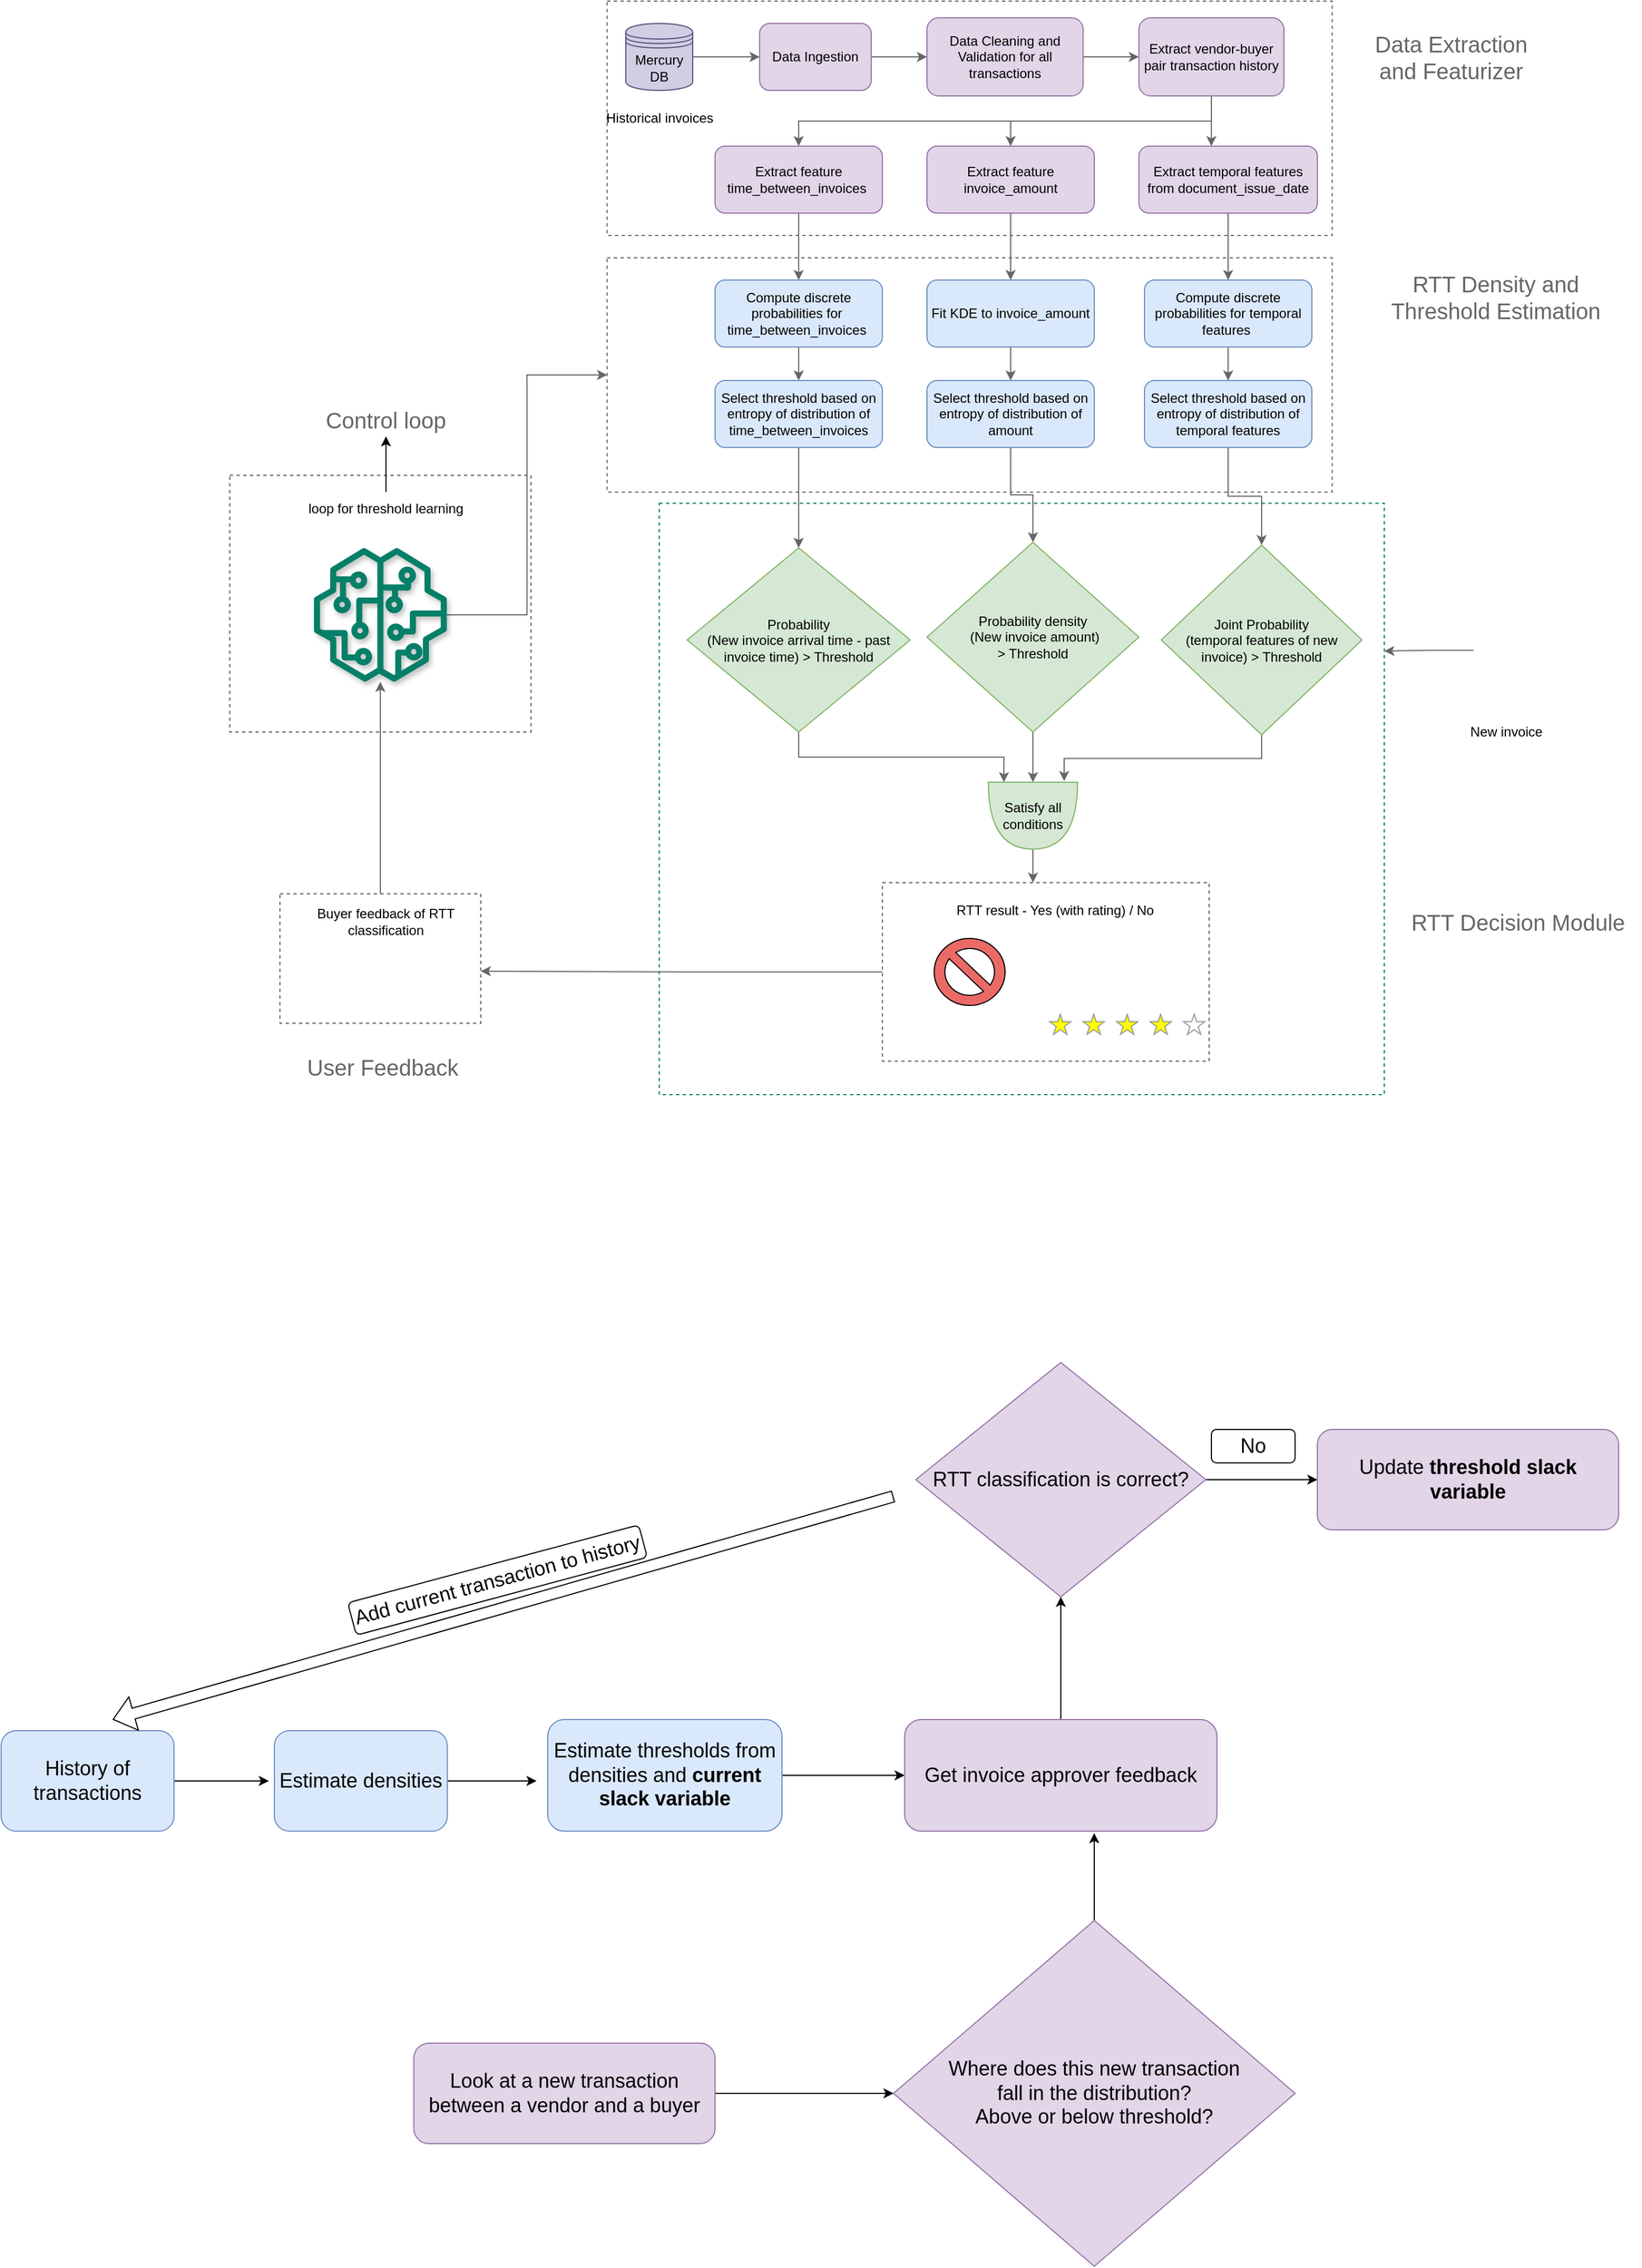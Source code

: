<mxfile version="20.8.1" type="github">
  <diagram id="jMy0ykbAIKn8LCZmr7I-" name="Page-1">
    <mxGraphModel dx="2764" dy="1112" grid="1" gridSize="10" guides="1" tooltips="1" connect="1" arrows="1" fold="1" page="1" pageScale="1" pageWidth="850" pageHeight="1100" math="0" shadow="0">
      <root>
        <mxCell id="0" />
        <mxCell id="1" parent="0" />
        <mxCell id="EQqH4Co6svBI0GmpRuIl-45" value="" style="rounded=0;whiteSpace=wrap;html=1;dashed=1;labelBackgroundColor=none;strokeWidth=1;fillColor=none;strokeColor=#666666;" parent="1" vertex="1">
          <mxGeometry x="53.25" y="40" width="650" height="210" as="geometry" />
        </mxCell>
        <mxCell id="EQqH4Co6svBI0GmpRuIl-46" value="" style="rounded=0;whiteSpace=wrap;html=1;dashed=1;labelBackgroundColor=none;strokeWidth=1;fillColor=none;strokeColor=#067F68;" parent="1" vertex="1">
          <mxGeometry x="100" y="490" width="650" height="530" as="geometry" />
        </mxCell>
        <mxCell id="EQqH4Co6svBI0GmpRuIl-79" style="edgeStyle=orthogonalEdgeStyle;rounded=0;orthogonalLoop=1;jettySize=auto;html=1;entryX=1;entryY=0.598;entryDx=0;entryDy=0;entryPerimeter=0;strokeColor=#666666;fontColor=#000000;" parent="1" source="EQqH4Co6svBI0GmpRuIl-50" target="EQqH4Co6svBI0GmpRuIl-54" edge="1">
          <mxGeometry relative="1" as="geometry" />
        </mxCell>
        <mxCell id="EQqH4Co6svBI0GmpRuIl-50" value="" style="rounded=0;whiteSpace=wrap;html=1;dashed=1;labelBackgroundColor=none;strokeWidth=1;fillColor=none;strokeColor=#666666;align=left;" parent="1" vertex="1">
          <mxGeometry x="300" y="830" width="293" height="160" as="geometry" />
        </mxCell>
        <mxCell id="EQqH4Co6svBI0GmpRuIl-48" value="" style="rounded=0;whiteSpace=wrap;html=1;dashed=1;labelBackgroundColor=none;strokeWidth=1;fillColor=none;strokeColor=#666666;" parent="1" vertex="1">
          <mxGeometry x="53.25" y="270" width="650" height="210" as="geometry" />
        </mxCell>
        <mxCell id="EQqH4Co6svBI0GmpRuIl-81" style="edgeStyle=orthogonalEdgeStyle;rounded=0;orthogonalLoop=1;jettySize=auto;html=1;entryX=0;entryY=0.5;entryDx=0;entryDy=0;strokeColor=#666666;fontColor=#000000;" parent="1" source="EQqH4Co6svBI0GmpRuIl-1" target="EQqH4Co6svBI0GmpRuIl-4" edge="1">
          <mxGeometry relative="1" as="geometry" />
        </mxCell>
        <mxCell id="EQqH4Co6svBI0GmpRuIl-1" value="Data Ingestion" style="rounded=1;whiteSpace=wrap;html=1;fillColor=#e1d5e7;strokeColor=#9673a6;" parent="1" vertex="1">
          <mxGeometry x="190" y="60" width="100" height="60" as="geometry" />
        </mxCell>
        <mxCell id="EQqH4Co6svBI0GmpRuIl-80" style="edgeStyle=orthogonalEdgeStyle;rounded=0;orthogonalLoop=1;jettySize=auto;html=1;strokeColor=#666666;fontColor=#000000;" parent="1" source="EQqH4Co6svBI0GmpRuIl-3" target="EQqH4Co6svBI0GmpRuIl-1" edge="1">
          <mxGeometry relative="1" as="geometry" />
        </mxCell>
        <mxCell id="EQqH4Co6svBI0GmpRuIl-3" value="Mercury DB" style="shape=datastore;whiteSpace=wrap;html=1;fillColor=#d0cee2;strokeColor=#56517e;" parent="1" vertex="1">
          <mxGeometry x="70" y="60" width="60" height="60" as="geometry" />
        </mxCell>
        <mxCell id="EQqH4Co6svBI0GmpRuIl-82" style="edgeStyle=orthogonalEdgeStyle;rounded=0;orthogonalLoop=1;jettySize=auto;html=1;entryX=0;entryY=0.5;entryDx=0;entryDy=0;strokeColor=#666666;fontColor=#000000;" parent="1" source="EQqH4Co6svBI0GmpRuIl-4" target="EQqH4Co6svBI0GmpRuIl-5" edge="1">
          <mxGeometry relative="1" as="geometry" />
        </mxCell>
        <mxCell id="EQqH4Co6svBI0GmpRuIl-4" value="Data Cleaning and Validation for all transactions" style="rounded=1;whiteSpace=wrap;html=1;fillColor=#e1d5e7;strokeColor=#9673a6;" parent="1" vertex="1">
          <mxGeometry x="340" y="55" width="140" height="70" as="geometry" />
        </mxCell>
        <mxCell id="EQqH4Co6svBI0GmpRuIl-83" style="edgeStyle=orthogonalEdgeStyle;rounded=0;orthogonalLoop=1;jettySize=auto;html=1;entryX=0.406;entryY=0;entryDx=0;entryDy=0;entryPerimeter=0;strokeColor=#666666;fontColor=#000000;" parent="1" source="EQqH4Co6svBI0GmpRuIl-5" target="EQqH4Co6svBI0GmpRuIl-7" edge="1">
          <mxGeometry relative="1" as="geometry" />
        </mxCell>
        <mxCell id="EQqH4Co6svBI0GmpRuIl-84" style="edgeStyle=orthogonalEdgeStyle;rounded=0;orthogonalLoop=1;jettySize=auto;html=1;exitX=0.5;exitY=1;exitDx=0;exitDy=0;strokeColor=#666666;fontColor=#000000;" parent="1" source="EQqH4Co6svBI0GmpRuIl-5" target="EQqH4Co6svBI0GmpRuIl-6" edge="1">
          <mxGeometry relative="1" as="geometry" />
        </mxCell>
        <mxCell id="EQqH4Co6svBI0GmpRuIl-85" style="edgeStyle=orthogonalEdgeStyle;rounded=0;orthogonalLoop=1;jettySize=auto;html=1;exitX=0.5;exitY=1;exitDx=0;exitDy=0;entryX=0.5;entryY=0;entryDx=0;entryDy=0;strokeColor=#666666;fontColor=#000000;" parent="1" source="EQqH4Co6svBI0GmpRuIl-5" target="EQqH4Co6svBI0GmpRuIl-9" edge="1">
          <mxGeometry relative="1" as="geometry" />
        </mxCell>
        <mxCell id="EQqH4Co6svBI0GmpRuIl-5" value="Extract vendor-buyer pair transaction history" style="rounded=1;whiteSpace=wrap;html=1;fillColor=#e1d5e7;strokeColor=#9673a6;" parent="1" vertex="1">
          <mxGeometry x="530" y="55" width="130" height="70" as="geometry" />
        </mxCell>
        <mxCell id="EQqH4Co6svBI0GmpRuIl-87" style="edgeStyle=orthogonalEdgeStyle;rounded=0;orthogonalLoop=1;jettySize=auto;html=1;entryX=0.5;entryY=0;entryDx=0;entryDy=0;strokeColor=#666666;fontColor=#000000;" parent="1" source="EQqH4Co6svBI0GmpRuIl-6" target="EQqH4Co6svBI0GmpRuIl-10" edge="1">
          <mxGeometry relative="1" as="geometry" />
        </mxCell>
        <mxCell id="EQqH4Co6svBI0GmpRuIl-6" value="Extract feature time_between_invoices&amp;nbsp;" style="rounded=1;whiteSpace=wrap;html=1;fillColor=#e1d5e7;strokeColor=#9673a6;" parent="1" vertex="1">
          <mxGeometry x="150" y="170" width="150" height="60" as="geometry" />
        </mxCell>
        <mxCell id="EQqH4Co6svBI0GmpRuIl-89" style="edgeStyle=orthogonalEdgeStyle;rounded=0;orthogonalLoop=1;jettySize=auto;html=1;entryX=0.5;entryY=0;entryDx=0;entryDy=0;strokeColor=#666666;fontColor=#000000;" parent="1" source="EQqH4Co6svBI0GmpRuIl-7" target="EQqH4Co6svBI0GmpRuIl-11" edge="1">
          <mxGeometry relative="1" as="geometry" />
        </mxCell>
        <mxCell id="EQqH4Co6svBI0GmpRuIl-7" value="Extract temporal features from document_issue_date" style="rounded=1;whiteSpace=wrap;html=1;fillColor=#e1d5e7;strokeColor=#9673a6;" parent="1" vertex="1">
          <mxGeometry x="530" y="170" width="160" height="60" as="geometry" />
        </mxCell>
        <mxCell id="EQqH4Co6svBI0GmpRuIl-92" style="edgeStyle=orthogonalEdgeStyle;rounded=0;orthogonalLoop=1;jettySize=auto;html=1;strokeColor=#666666;fontColor=#000000;" parent="1" source="EQqH4Co6svBI0GmpRuIl-8" target="EQqH4Co6svBI0GmpRuIl-14" edge="1">
          <mxGeometry relative="1" as="geometry" />
        </mxCell>
        <mxCell id="EQqH4Co6svBI0GmpRuIl-8" value="Fit KDE to invoice_amount" style="rounded=1;whiteSpace=wrap;html=1;fillColor=#dae8fc;strokeColor=#6c8ebf;" parent="1" vertex="1">
          <mxGeometry x="340" y="290" width="150" height="60" as="geometry" />
        </mxCell>
        <mxCell id="EQqH4Co6svBI0GmpRuIl-88" style="edgeStyle=orthogonalEdgeStyle;rounded=0;orthogonalLoop=1;jettySize=auto;html=1;entryX=0.5;entryY=0;entryDx=0;entryDy=0;strokeColor=#666666;fontColor=#000000;" parent="1" source="EQqH4Co6svBI0GmpRuIl-9" target="EQqH4Co6svBI0GmpRuIl-8" edge="1">
          <mxGeometry relative="1" as="geometry" />
        </mxCell>
        <mxCell id="EQqH4Co6svBI0GmpRuIl-9" value="Extract feature invoice_amount" style="rounded=1;whiteSpace=wrap;html=1;fillColor=#e1d5e7;strokeColor=#9673a6;" parent="1" vertex="1">
          <mxGeometry x="340" y="170" width="150" height="60" as="geometry" />
        </mxCell>
        <mxCell id="EQqH4Co6svBI0GmpRuIl-91" style="edgeStyle=orthogonalEdgeStyle;rounded=0;orthogonalLoop=1;jettySize=auto;html=1;entryX=0.5;entryY=0;entryDx=0;entryDy=0;strokeColor=#666666;fontColor=#000000;" parent="1" source="EQqH4Co6svBI0GmpRuIl-10" target="EQqH4Co6svBI0GmpRuIl-12" edge="1">
          <mxGeometry relative="1" as="geometry" />
        </mxCell>
        <mxCell id="EQqH4Co6svBI0GmpRuIl-10" value="Compute discrete probabilities for&amp;nbsp; time_between_invoices&amp;nbsp;" style="rounded=1;whiteSpace=wrap;html=1;fillColor=#dae8fc;strokeColor=#6c8ebf;" parent="1" vertex="1">
          <mxGeometry x="150" y="290" width="150" height="60" as="geometry" />
        </mxCell>
        <mxCell id="EQqH4Co6svBI0GmpRuIl-93" style="edgeStyle=orthogonalEdgeStyle;rounded=0;orthogonalLoop=1;jettySize=auto;html=1;strokeColor=#666666;fontColor=#000000;" parent="1" source="EQqH4Co6svBI0GmpRuIl-11" target="EQqH4Co6svBI0GmpRuIl-13" edge="1">
          <mxGeometry relative="1" as="geometry" />
        </mxCell>
        <mxCell id="EQqH4Co6svBI0GmpRuIl-11" value="Compute discrete probabilities for temporal features&amp;nbsp;" style="rounded=1;whiteSpace=wrap;html=1;fillColor=#dae8fc;strokeColor=#6c8ebf;" parent="1" vertex="1">
          <mxGeometry x="535" y="290" width="150" height="60" as="geometry" />
        </mxCell>
        <mxCell id="EQqH4Co6svBI0GmpRuIl-94" style="edgeStyle=orthogonalEdgeStyle;rounded=0;orthogonalLoop=1;jettySize=auto;html=1;entryX=0.5;entryY=0;entryDx=0;entryDy=0;strokeColor=#666666;fontColor=#000000;" parent="1" source="EQqH4Co6svBI0GmpRuIl-12" target="EQqH4Co6svBI0GmpRuIl-15" edge="1">
          <mxGeometry relative="1" as="geometry" />
        </mxCell>
        <mxCell id="EQqH4Co6svBI0GmpRuIl-12" value="Select threshold based on entropy of distribution of time_between_invoices" style="rounded=1;whiteSpace=wrap;html=1;fillColor=#dae8fc;strokeColor=#6c8ebf;" parent="1" vertex="1">
          <mxGeometry x="150" y="380" width="150" height="60" as="geometry" />
        </mxCell>
        <mxCell id="EQqH4Co6svBI0GmpRuIl-96" style="edgeStyle=orthogonalEdgeStyle;rounded=0;orthogonalLoop=1;jettySize=auto;html=1;entryX=0.5;entryY=0;entryDx=0;entryDy=0;strokeColor=#666666;fontColor=#000000;" parent="1" source="EQqH4Co6svBI0GmpRuIl-13" target="EQqH4Co6svBI0GmpRuIl-16" edge="1">
          <mxGeometry relative="1" as="geometry" />
        </mxCell>
        <mxCell id="EQqH4Co6svBI0GmpRuIl-13" value="Select threshold based on entropy of distribution of temporal features" style="rounded=1;whiteSpace=wrap;html=1;fillColor=#dae8fc;strokeColor=#6c8ebf;" parent="1" vertex="1">
          <mxGeometry x="535" y="380" width="150" height="60" as="geometry" />
        </mxCell>
        <mxCell id="EQqH4Co6svBI0GmpRuIl-95" style="edgeStyle=orthogonalEdgeStyle;rounded=0;orthogonalLoop=1;jettySize=auto;html=1;strokeColor=#666666;fontColor=#000000;" parent="1" source="EQqH4Co6svBI0GmpRuIl-14" target="EQqH4Co6svBI0GmpRuIl-19" edge="1">
          <mxGeometry relative="1" as="geometry" />
        </mxCell>
        <mxCell id="EQqH4Co6svBI0GmpRuIl-14" value="Select threshold based on entropy of distribution of amount" style="rounded=1;whiteSpace=wrap;html=1;fillColor=#dae8fc;strokeColor=#6c8ebf;" parent="1" vertex="1">
          <mxGeometry x="340" y="380" width="150" height="60" as="geometry" />
        </mxCell>
        <mxCell id="EQqH4Co6svBI0GmpRuIl-38" style="edgeStyle=orthogonalEdgeStyle;rounded=0;orthogonalLoop=1;jettySize=auto;html=1;exitX=0.5;exitY=1;exitDx=0;exitDy=0;entryX=0;entryY=0.825;entryDx=0;entryDy=0;entryPerimeter=0;strokeColor=#666666;" parent="1" source="EQqH4Co6svBI0GmpRuIl-15" target="EQqH4Co6svBI0GmpRuIl-27" edge="1">
          <mxGeometry relative="1" as="geometry" />
        </mxCell>
        <mxCell id="EQqH4Co6svBI0GmpRuIl-15" value="Probability&lt;br&gt;(New invoice arrival time - past invoice time) &amp;gt; Threshold" style="rhombus;whiteSpace=wrap;html=1;fillColor=#d5e8d4;strokeColor=#82b366;" parent="1" vertex="1">
          <mxGeometry x="125" y="530" width="200" height="165" as="geometry" />
        </mxCell>
        <mxCell id="EQqH4Co6svBI0GmpRuIl-39" style="edgeStyle=orthogonalEdgeStyle;rounded=0;orthogonalLoop=1;jettySize=auto;html=1;exitX=0.5;exitY=1;exitDx=0;exitDy=0;entryX=-0.017;entryY=0.15;entryDx=0;entryDy=0;entryPerimeter=0;strokeColor=#666666;" parent="1" source="EQqH4Co6svBI0GmpRuIl-16" target="EQqH4Co6svBI0GmpRuIl-27" edge="1">
          <mxGeometry relative="1" as="geometry" />
        </mxCell>
        <mxCell id="EQqH4Co6svBI0GmpRuIl-16" value="Joint Probability&lt;br&gt;(temporal features of new invoice) &amp;gt; Threshold" style="rhombus;whiteSpace=wrap;html=1;fillColor=#d5e8d4;strokeColor=#82b366;" parent="1" vertex="1">
          <mxGeometry x="550" y="527.5" width="180" height="170" as="geometry" />
        </mxCell>
        <mxCell id="EQqH4Co6svBI0GmpRuIl-37" style="edgeStyle=orthogonalEdgeStyle;rounded=0;orthogonalLoop=1;jettySize=auto;html=1;exitX=0.5;exitY=1;exitDx=0;exitDy=0;entryX=0;entryY=0.5;entryDx=0;entryDy=0;entryPerimeter=0;strokeColor=#666666;" parent="1" source="EQqH4Co6svBI0GmpRuIl-19" target="EQqH4Co6svBI0GmpRuIl-27" edge="1">
          <mxGeometry relative="1" as="geometry" />
        </mxCell>
        <mxCell id="EQqH4Co6svBI0GmpRuIl-19" value="Probability density&lt;br&gt;&amp;nbsp;(New invoice amount) &lt;br&gt;&amp;gt; Threshold" style="rhombus;whiteSpace=wrap;html=1;fillColor=#d5e8d4;strokeColor=#82b366;" parent="1" vertex="1">
          <mxGeometry x="340" y="525" width="190" height="170" as="geometry" />
        </mxCell>
        <mxCell id="EQqH4Co6svBI0GmpRuIl-22" value="New invoice" style="text;html=1;align=center;verticalAlign=middle;resizable=0;points=[];autosize=1;strokeColor=none;fillColor=none;" parent="1" vertex="1">
          <mxGeometry x="814" y="680" width="90" height="30" as="geometry" />
        </mxCell>
        <mxCell id="EQqH4Co6svBI0GmpRuIl-24" style="edgeStyle=orthogonalEdgeStyle;rounded=0;orthogonalLoop=1;jettySize=auto;html=1;exitX=0.5;exitY=1;exitDx=0;exitDy=0;" parent="1" source="EQqH4Co6svBI0GmpRuIl-19" target="EQqH4Co6svBI0GmpRuIl-19" edge="1">
          <mxGeometry relative="1" as="geometry" />
        </mxCell>
        <mxCell id="EQqH4Co6svBI0GmpRuIl-75" style="edgeStyle=orthogonalEdgeStyle;rounded=0;orthogonalLoop=1;jettySize=auto;html=1;entryX=0.461;entryY=0;entryDx=0;entryDy=0;entryPerimeter=0;strokeColor=#666666;fontColor=#000000;" parent="1" source="EQqH4Co6svBI0GmpRuIl-27" target="EQqH4Co6svBI0GmpRuIl-50" edge="1">
          <mxGeometry relative="1" as="geometry" />
        </mxCell>
        <mxCell id="EQqH4Co6svBI0GmpRuIl-27" value="Satisfy all conditions" style="shape=or;whiteSpace=wrap;html=1;direction=south;fillColor=#d5e8d4;strokeColor=#82b366;" parent="1" vertex="1">
          <mxGeometry x="395" y="740" width="80" height="60" as="geometry" />
        </mxCell>
        <mxCell id="EQqH4Co6svBI0GmpRuIl-35" value="" style="shape=image;html=1;verticalAlign=top;verticalLabelPosition=bottom;labelBackgroundColor=#ffffff;imageAspect=0;aspect=fixed;image=https://cdn4.iconfinder.com/data/icons/web-ui-color/128/Checkmark-128.png" parent="1" vertex="1">
          <mxGeometry x="490" y="880" width="60" height="60" as="geometry" />
        </mxCell>
        <mxCell id="EQqH4Co6svBI0GmpRuIl-40" value="" style="verticalLabelPosition=bottom;verticalAlign=top;html=1;shape=mxgraph.basic.no_symbol;fillColor=#EA6B66;" parent="1" vertex="1">
          <mxGeometry x="346.5" y="880" width="63.5" height="60" as="geometry" />
        </mxCell>
        <mxCell id="EQqH4Co6svBI0GmpRuIl-42" value="" style="verticalLabelPosition=bottom;shadow=0;dashed=0;align=center;html=1;verticalAlign=top;strokeWidth=1;shape=mxgraph.mockup.misc.rating;strokeColor=#999999;fillColor=#ffff00;emptyFillColor=#ffffff;grade=4;ratingScale=5;ratingStyle=star;" parent="1" vertex="1">
          <mxGeometry x="450" y="948" width="140" height="20" as="geometry" />
        </mxCell>
        <mxCell id="EQqH4Co6svBI0GmpRuIl-52" value="" style="shape=image;html=1;verticalAlign=top;verticalLabelPosition=bottom;labelBackgroundColor=#ffffff;imageAspect=0;aspect=fixed;image=https://cdn4.iconfinder.com/data/icons/evil-icons-user-interface/64/like-128.png;dashed=1;strokeWidth=1;fillColor=none;direction=west;" parent="1" vertex="1">
          <mxGeometry x="-142" y="890" width="70" height="70" as="geometry" />
        </mxCell>
        <mxCell id="EQqH4Co6svBI0GmpRuIl-53" value="" style="shape=image;html=1;verticalAlign=top;verticalLabelPosition=bottom;labelBackgroundColor=#ffffff;imageAspect=0;aspect=fixed;image=https://cdn4.iconfinder.com/data/icons/evil-icons-user-interface/64/like-128.png;dashed=1;strokeWidth=1;fillColor=none;" parent="1" vertex="1">
          <mxGeometry x="-220" y="880" width="70" height="70" as="geometry" />
        </mxCell>
        <mxCell id="EQqH4Co6svBI0GmpRuIl-64" style="edgeStyle=orthogonalEdgeStyle;rounded=0;orthogonalLoop=1;jettySize=auto;html=1;exitX=0.5;exitY=0;exitDx=0;exitDy=0;fontColor=#A680B8;strokeColor=#666666;" parent="1" source="EQqH4Co6svBI0GmpRuIl-54" target="EQqH4Co6svBI0GmpRuIl-57" edge="1">
          <mxGeometry relative="1" as="geometry" />
        </mxCell>
        <mxCell id="EQqH4Co6svBI0GmpRuIl-54" value="" style="rounded=0;whiteSpace=wrap;html=1;dashed=1;labelBackgroundColor=none;strokeWidth=1;fillColor=none;strokeColor=#666666;" parent="1" vertex="1">
          <mxGeometry x="-240" y="840" width="180" height="116" as="geometry" />
        </mxCell>
        <mxCell id="EQqH4Co6svBI0GmpRuIl-66" style="edgeStyle=orthogonalEdgeStyle;rounded=0;orthogonalLoop=1;jettySize=auto;html=1;entryX=0;entryY=0.5;entryDx=0;entryDy=0;fontColor=#A680B8;strokeColor=#666666;" parent="1" source="EQqH4Co6svBI0GmpRuIl-57" target="EQqH4Co6svBI0GmpRuIl-48" edge="1">
          <mxGeometry relative="1" as="geometry" />
        </mxCell>
        <mxCell id="EQqH4Co6svBI0GmpRuIl-57" value="" style="sketch=0;outlineConnect=0;fontColor=#232F3E;gradientColor=none;fillColor=#067F68;strokeColor=none;dashed=0;verticalLabelPosition=bottom;verticalAlign=top;align=center;html=1;fontSize=12;fontStyle=0;aspect=fixed;pointerEvents=1;shape=mxgraph.aws4.sagemaker_model;rounded=0;shadow=1;glass=1;labelBackgroundColor=none;strokeWidth=1;" parent="1" vertex="1">
          <mxGeometry x="-210" y="530" width="120" height="120" as="geometry" />
        </mxCell>
        <mxCell id="EQqH4Co6svBI0GmpRuIl-100" style="edgeStyle=orthogonalEdgeStyle;rounded=0;orthogonalLoop=1;jettySize=auto;html=1;entryX=1;entryY=0.25;entryDx=0;entryDy=0;strokeColor=#666666;fontColor=#000000;" parent="1" source="EQqH4Co6svBI0GmpRuIl-61" target="EQqH4Co6svBI0GmpRuIl-46" edge="1">
          <mxGeometry relative="1" as="geometry" />
        </mxCell>
        <mxCell id="EQqH4Co6svBI0GmpRuIl-61" value="" style="shape=image;html=1;verticalAlign=top;verticalLabelPosition=bottom;labelBackgroundColor=#ffffff;imageAspect=0;aspect=fixed;image=https://cdn2.iconfinder.com/data/icons/business-and-economy/256/business_economic_finance_interprise_company_invoice-128.png;rounded=0;shadow=1;glass=1;dashed=1;sketch=1;strokeColor=#666666;strokeWidth=1;fontColor=#A680B8;fillColor=#000000;" parent="1" vertex="1">
          <mxGeometry x="830" y="573.5" width="96.5" height="96.5" as="geometry" />
        </mxCell>
        <mxCell id="EQqH4Co6svBI0GmpRuIl-68" value="&lt;font color=&quot;#000000&quot;&gt;Historical invoices&lt;/font&gt;" style="text;html=1;align=center;verticalAlign=middle;resizable=0;points=[];autosize=1;strokeColor=none;fillColor=none;fontColor=#A680B8;rounded=0;shadow=1;glass=1;dashed=1;labelBackgroundColor=none;sketch=1;strokeWidth=1;" parent="1" vertex="1">
          <mxGeometry x="40" y="130" width="120" height="30" as="geometry" />
        </mxCell>
        <mxCell id="EQqH4Co6svBI0GmpRuIl-71" value="RTT result - Yes (with rating) / No" style="text;html=1;strokeColor=none;fillColor=none;align=center;verticalAlign=middle;whiteSpace=wrap;rounded=0;shadow=1;glass=1;dashed=1;labelBackgroundColor=none;sketch=1;strokeWidth=1;fontColor=#000000;" parent="1" vertex="1">
          <mxGeometry x="360" y="840" width="190" height="30" as="geometry" />
        </mxCell>
        <mxCell id="EQqH4Co6svBI0GmpRuIl-72" value="Buyer feedback of RTT classification" style="text;html=1;strokeColor=none;fillColor=none;align=center;verticalAlign=middle;whiteSpace=wrap;rounded=0;shadow=1;glass=1;dashed=1;labelBackgroundColor=none;sketch=1;strokeWidth=1;fontColor=#000000;" parent="1" vertex="1">
          <mxGeometry x="-240" y="850" width="190" height="30" as="geometry" />
        </mxCell>
        <mxCell id="EQqH4Co6svBI0GmpRuIl-73" value="" style="rounded=0;whiteSpace=wrap;html=1;shadow=0;glass=0;dashed=1;labelBackgroundColor=none;strokeColor=#666666;strokeWidth=1;fontColor=#000000;fillColor=none;" parent="1" vertex="1">
          <mxGeometry x="-285" y="465" width="270" height="230" as="geometry" />
        </mxCell>
        <mxCell id="q2V4AzfevAqB4T1vLwUA-22" value="" style="edgeStyle=orthogonalEdgeStyle;rounded=0;orthogonalLoop=1;jettySize=auto;html=1;fontSize=18;" edge="1" parent="1" source="EQqH4Co6svBI0GmpRuIl-74" target="EQqH4Co6svBI0GmpRuIl-117">
          <mxGeometry relative="1" as="geometry" />
        </mxCell>
        <mxCell id="EQqH4Co6svBI0GmpRuIl-74" value="loop for threshold learning" style="text;html=1;strokeColor=none;fillColor=none;align=center;verticalAlign=middle;whiteSpace=wrap;rounded=0;shadow=0;glass=0;dashed=1;labelBackgroundColor=none;sketch=0;strokeWidth=1;fontColor=#000000;" parent="1" vertex="1">
          <mxGeometry x="-230" y="480" width="170" height="30" as="geometry" />
        </mxCell>
        <mxCell id="EQqH4Co6svBI0GmpRuIl-112" value="&lt;font color=&quot;#666666&quot;&gt;&lt;span style=&quot;font-size: 20px;&quot;&gt;Data Extraction and Featurizer&lt;/span&gt;&lt;/font&gt;" style="text;html=1;strokeColor=none;fillColor=none;align=center;verticalAlign=middle;whiteSpace=wrap;rounded=0;shadow=0;glass=0;dashed=1;labelBackgroundColor=none;sketch=0;strokeWidth=1;fontColor=#000000;" parent="1" vertex="1">
          <mxGeometry x="730" y="75" width="160" height="30" as="geometry" />
        </mxCell>
        <mxCell id="EQqH4Co6svBI0GmpRuIl-113" value="&lt;font color=&quot;#666666&quot; style=&quot;font-size: 20px;&quot;&gt;RTT Density and Threshold Estimation&lt;/font&gt;" style="text;html=1;strokeColor=none;fillColor=none;align=center;verticalAlign=middle;whiteSpace=wrap;rounded=0;shadow=0;glass=0;dashed=1;labelBackgroundColor=none;sketch=0;strokeWidth=1;fontColor=#000000;" parent="1" vertex="1">
          <mxGeometry x="740" y="290" width="220" height="30" as="geometry" />
        </mxCell>
        <mxCell id="EQqH4Co6svBI0GmpRuIl-115" value="&lt;font color=&quot;#666666&quot; style=&quot;font-size: 20px;&quot;&gt;RTT Decision Module&lt;/font&gt;" style="text;html=1;strokeColor=none;fillColor=none;align=center;verticalAlign=middle;whiteSpace=wrap;rounded=0;shadow=0;glass=0;dashed=1;labelBackgroundColor=none;sketch=0;strokeWidth=1;fontColor=#000000;" parent="1" vertex="1">
          <mxGeometry x="760" y="850" width="220" height="30" as="geometry" />
        </mxCell>
        <mxCell id="EQqH4Co6svBI0GmpRuIl-116" value="&lt;font color=&quot;#666666&quot; style=&quot;font-size: 20px;&quot;&gt;User Feedback&amp;nbsp;&lt;/font&gt;" style="text;html=1;strokeColor=none;fillColor=none;align=center;verticalAlign=middle;whiteSpace=wrap;rounded=0;shadow=0;glass=0;dashed=1;labelBackgroundColor=none;sketch=0;strokeWidth=1;fontColor=#000000;" parent="1" vertex="1">
          <mxGeometry x="-255" y="980" width="220" height="30" as="geometry" />
        </mxCell>
        <mxCell id="EQqH4Co6svBI0GmpRuIl-117" value="&lt;font color=&quot;#666666&quot; style=&quot;font-size: 20px;&quot;&gt;Control loop&lt;/font&gt;" style="text;html=1;strokeColor=none;fillColor=none;align=center;verticalAlign=middle;whiteSpace=wrap;rounded=0;shadow=0;glass=0;dashed=1;labelBackgroundColor=none;sketch=0;strokeWidth=1;fontColor=#000000;" parent="1" vertex="1">
          <mxGeometry x="-255" y="400" width="220" height="30" as="geometry" />
        </mxCell>
        <mxCell id="q2V4AzfevAqB4T1vLwUA-14" style="edgeStyle=orthogonalEdgeStyle;rounded=0;orthogonalLoop=1;jettySize=auto;html=1;fontSize=18;" edge="1" parent="1" source="q2V4AzfevAqB4T1vLwUA-1">
          <mxGeometry relative="1" as="geometry">
            <mxPoint x="-10" y="1635" as="targetPoint" />
          </mxGeometry>
        </mxCell>
        <mxCell id="q2V4AzfevAqB4T1vLwUA-1" value="&lt;font style=&quot;font-size: 18px;&quot;&gt;Estimate densities&lt;/font&gt;" style="rounded=1;whiteSpace=wrap;html=1;strokeColor=#6c8ebf;fillColor=#dae8fc;" vertex="1" parent="1">
          <mxGeometry x="-245" y="1590" width="155" height="90" as="geometry" />
        </mxCell>
        <mxCell id="q2V4AzfevAqB4T1vLwUA-15" style="edgeStyle=orthogonalEdgeStyle;rounded=0;orthogonalLoop=1;jettySize=auto;html=1;entryX=0;entryY=0.5;entryDx=0;entryDy=0;fontSize=18;" edge="1" parent="1" source="q2V4AzfevAqB4T1vLwUA-2" target="q2V4AzfevAqB4T1vLwUA-7">
          <mxGeometry relative="1" as="geometry" />
        </mxCell>
        <mxCell id="q2V4AzfevAqB4T1vLwUA-2" value="&lt;font style=&quot;font-size: 18px;&quot;&gt;Estimate thresholds from densities and&lt;b&gt; current slack variable&lt;/b&gt;&lt;/font&gt;" style="rounded=1;whiteSpace=wrap;html=1;strokeColor=#6c8ebf;fillColor=#dae8fc;" vertex="1" parent="1">
          <mxGeometry y="1580" width="210" height="100" as="geometry" />
        </mxCell>
        <mxCell id="q2V4AzfevAqB4T1vLwUA-16" style="edgeStyle=orthogonalEdgeStyle;rounded=0;orthogonalLoop=1;jettySize=auto;html=1;entryX=0;entryY=0.5;entryDx=0;entryDy=0;fontSize=18;" edge="1" parent="1" source="q2V4AzfevAqB4T1vLwUA-4" target="q2V4AzfevAqB4T1vLwUA-6">
          <mxGeometry relative="1" as="geometry" />
        </mxCell>
        <mxCell id="q2V4AzfevAqB4T1vLwUA-4" value="&lt;font style=&quot;font-size: 18px;&quot;&gt;Look at a new transaction between a vendor and a buyer&lt;/font&gt;" style="rounded=1;whiteSpace=wrap;html=1;fillColor=#e1d5e7;strokeColor=#9673a6;" vertex="1" parent="1">
          <mxGeometry x="-120" y="1870" width="270" height="90" as="geometry" />
        </mxCell>
        <mxCell id="q2V4AzfevAqB4T1vLwUA-13" style="edgeStyle=orthogonalEdgeStyle;rounded=0;orthogonalLoop=1;jettySize=auto;html=1;fontSize=18;" edge="1" parent="1" source="q2V4AzfevAqB4T1vLwUA-5">
          <mxGeometry relative="1" as="geometry">
            <mxPoint x="-250" y="1635" as="targetPoint" />
          </mxGeometry>
        </mxCell>
        <mxCell id="q2V4AzfevAqB4T1vLwUA-5" value="&lt;font style=&quot;font-size: 18px;&quot;&gt;History of transactions&lt;/font&gt;" style="rounded=1;whiteSpace=wrap;html=1;strokeColor=#6c8ebf;fillColor=#dae8fc;" vertex="1" parent="1">
          <mxGeometry x="-490" y="1590" width="155" height="90" as="geometry" />
        </mxCell>
        <mxCell id="q2V4AzfevAqB4T1vLwUA-17" style="edgeStyle=orthogonalEdgeStyle;rounded=0;orthogonalLoop=1;jettySize=auto;html=1;entryX=0.607;entryY=1.018;entryDx=0;entryDy=0;entryPerimeter=0;fontSize=18;" edge="1" parent="1" source="q2V4AzfevAqB4T1vLwUA-6" target="q2V4AzfevAqB4T1vLwUA-7">
          <mxGeometry relative="1" as="geometry" />
        </mxCell>
        <mxCell id="q2V4AzfevAqB4T1vLwUA-6" value="Where does this new transaction &lt;br&gt;fall in the distribution?&lt;br&gt;Above or below threshold?" style="rhombus;whiteSpace=wrap;html=1;fontSize=18;fillColor=#e1d5e7;strokeColor=#9673a6;" vertex="1" parent="1">
          <mxGeometry x="310" y="1760" width="360" height="310" as="geometry" />
        </mxCell>
        <mxCell id="q2V4AzfevAqB4T1vLwUA-18" style="edgeStyle=orthogonalEdgeStyle;rounded=0;orthogonalLoop=1;jettySize=auto;html=1;entryX=0.5;entryY=1;entryDx=0;entryDy=0;fontSize=18;" edge="1" parent="1" source="q2V4AzfevAqB4T1vLwUA-7" target="q2V4AzfevAqB4T1vLwUA-9">
          <mxGeometry relative="1" as="geometry" />
        </mxCell>
        <mxCell id="q2V4AzfevAqB4T1vLwUA-7" value="&lt;font style=&quot;font-size: 18px;&quot;&gt;Get invoice approver feedback&lt;/font&gt;" style="rounded=1;whiteSpace=wrap;html=1;fillColor=#e1d5e7;strokeColor=#9673a6;" vertex="1" parent="1">
          <mxGeometry x="320" y="1580" width="280" height="100" as="geometry" />
        </mxCell>
        <mxCell id="q2V4AzfevAqB4T1vLwUA-19" style="edgeStyle=orthogonalEdgeStyle;rounded=0;orthogonalLoop=1;jettySize=auto;html=1;entryX=0;entryY=0.5;entryDx=0;entryDy=0;fontSize=18;" edge="1" parent="1" source="q2V4AzfevAqB4T1vLwUA-9" target="q2V4AzfevAqB4T1vLwUA-10">
          <mxGeometry relative="1" as="geometry" />
        </mxCell>
        <mxCell id="q2V4AzfevAqB4T1vLwUA-9" value="RTT classification is correct?" style="rhombus;whiteSpace=wrap;html=1;fontSize=18;fillColor=#e1d5e7;strokeColor=#9673a6;" vertex="1" parent="1">
          <mxGeometry x="330" y="1260" width="260" height="210" as="geometry" />
        </mxCell>
        <mxCell id="q2V4AzfevAqB4T1vLwUA-10" value="&lt;font style=&quot;font-size: 18px;&quot;&gt;Update &lt;b&gt;threshold slack variable&lt;/b&gt;&lt;/font&gt;" style="rounded=1;whiteSpace=wrap;html=1;fillColor=#e1d5e7;strokeColor=#9673a6;" vertex="1" parent="1">
          <mxGeometry x="690" y="1320" width="270" height="90" as="geometry" />
        </mxCell>
        <mxCell id="q2V4AzfevAqB4T1vLwUA-11" value="&lt;font style=&quot;font-size: 18px;&quot;&gt;No&lt;/font&gt;" style="rounded=1;whiteSpace=wrap;html=1;rotation=0;" vertex="1" parent="1">
          <mxGeometry x="595" y="1320" width="75" height="30" as="geometry" />
        </mxCell>
        <mxCell id="q2V4AzfevAqB4T1vLwUA-12" value="" style="shape=flexArrow;endArrow=classic;html=1;rounded=0;fontSize=18;" edge="1" parent="1">
          <mxGeometry width="50" height="50" relative="1" as="geometry">
            <mxPoint x="310" y="1380" as="sourcePoint" />
            <mxPoint x="-390" y="1580" as="targetPoint" />
          </mxGeometry>
        </mxCell>
        <mxCell id="q2V4AzfevAqB4T1vLwUA-20" value="&lt;font style=&quot;font-size: 18px;&quot;&gt;Add current transaction to history&lt;/font&gt;" style="rounded=1;whiteSpace=wrap;html=1;rotation=-15;" vertex="1" parent="1">
          <mxGeometry x="-180" y="1440" width="270" height="30" as="geometry" />
        </mxCell>
      </root>
    </mxGraphModel>
  </diagram>
</mxfile>
